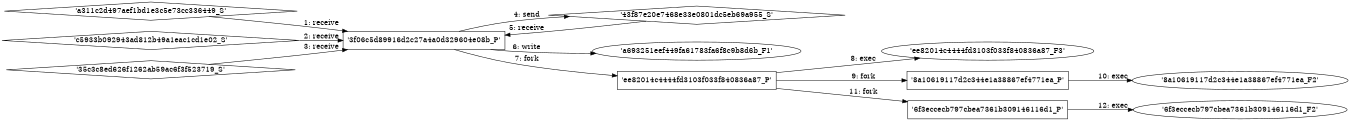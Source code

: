 digraph "D:\Learning\Paper\apt\基于CTI的攻击预警\Dataset\攻击图\ASGfromALLCTI\Threat Roundup for January 14 to January 21.dot" {
rankdir="LR"
size="9"
fixedsize="false"
splines="true"
nodesep=0.3
ranksep=0
fontsize=10
overlap="scalexy"
engine= "neato"
	"'3f06c5d89916d2c27a4a0d329604e08b_P'" [node_type=Process shape=box]
	"'a311c2d497aef1bd1e3c5e73cc336449_S'" [node_type=Socket shape=diamond]
	"'a311c2d497aef1bd1e3c5e73cc336449_S'" -> "'3f06c5d89916d2c27a4a0d329604e08b_P'" [label="1: receive"]
	"'3f06c5d89916d2c27a4a0d329604e08b_P'" [node_type=Process shape=box]
	"'c5933b092943ad812b49a1eac1cd1e02_S'" [node_type=Socket shape=diamond]
	"'c5933b092943ad812b49a1eac1cd1e02_S'" -> "'3f06c5d89916d2c27a4a0d329604e08b_P'" [label="2: receive"]
	"'3f06c5d89916d2c27a4a0d329604e08b_P'" [node_type=Process shape=box]
	"'35c3c8ed626f1262ab59ac6f3f523719_S'" [node_type=Socket shape=diamond]
	"'35c3c8ed626f1262ab59ac6f3f523719_S'" -> "'3f06c5d89916d2c27a4a0d329604e08b_P'" [label="3: receive"]
	"'43f87e20e7468e33e0801dc5eb69a955_S'" [node_type=Socket shape=diamond]
	"'3f06c5d89916d2c27a4a0d329604e08b_P'" [node_type=Process shape=box]
	"'3f06c5d89916d2c27a4a0d329604e08b_P'" -> "'43f87e20e7468e33e0801dc5eb69a955_S'" [label="4: send"]
	"'43f87e20e7468e33e0801dc5eb69a955_S'" -> "'3f06c5d89916d2c27a4a0d329604e08b_P'" [label="5: receive"]
	"'a693251eef449fa61783fa6f8c9b8d6b_F1'" [node_type=file shape=ellipse]
	"'3f06c5d89916d2c27a4a0d329604e08b_P'" [node_type=Process shape=box]
	"'3f06c5d89916d2c27a4a0d329604e08b_P'" -> "'a693251eef449fa61783fa6f8c9b8d6b_F1'" [label="6: write"]
	"'3f06c5d89916d2c27a4a0d329604e08b_P'" [node_type=Process shape=box]
	"'ee82014c4444fd3103f033f840836a87_P'" [node_type=Process shape=box]
	"'3f06c5d89916d2c27a4a0d329604e08b_P'" -> "'ee82014c4444fd3103f033f840836a87_P'" [label="7: fork"]
	"'ee82014c4444fd3103f033f840836a87_P'" [node_type=Process shape=box]
	"'ee82014c4444fd3103f033f840836a87_F3'" [node_type=File shape=ellipse]
	"'ee82014c4444fd3103f033f840836a87_P'" -> "'ee82014c4444fd3103f033f840836a87_F3'" [label="8: exec"]
	"'ee82014c4444fd3103f033f840836a87_P'" [node_type=Process shape=box]
	"'8a10619117d2c344e1a38867ef4771ea_P'" [node_type=Process shape=box]
	"'ee82014c4444fd3103f033f840836a87_P'" -> "'8a10619117d2c344e1a38867ef4771ea_P'" [label="9: fork"]
	"'8a10619117d2c344e1a38867ef4771ea_P'" [node_type=Process shape=box]
	"'8a10619117d2c344e1a38867ef4771ea_F2'" [node_type=File shape=ellipse]
	"'8a10619117d2c344e1a38867ef4771ea_P'" -> "'8a10619117d2c344e1a38867ef4771ea_F2'" [label="10: exec"]
	"'ee82014c4444fd3103f033f840836a87_P'" [node_type=Process shape=box]
	"'6f3eccecb797cbea7361b309146116d1_P'" [node_type=Process shape=box]
	"'ee82014c4444fd3103f033f840836a87_P'" -> "'6f3eccecb797cbea7361b309146116d1_P'" [label="11: fork"]
	"'6f3eccecb797cbea7361b309146116d1_P'" [node_type=Process shape=box]
	"'6f3eccecb797cbea7361b309146116d1_F2'" [node_type=File shape=ellipse]
	"'6f3eccecb797cbea7361b309146116d1_P'" -> "'6f3eccecb797cbea7361b309146116d1_F2'" [label="12: exec"]
}
